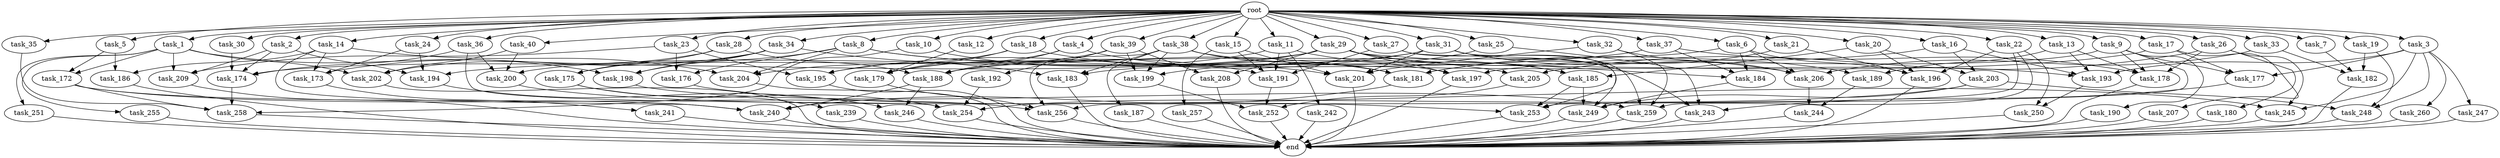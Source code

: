 digraph G {
  task_12 [size="2.048000"];
  task_199 [size="1752346656.768000"];
  task_36 [size="2.048000"];
  task_253 [size="1408749273.088000"];
  task_19 [size="2.048000"];
  task_249 [size="1717986918.400000"];
  task_196 [size="3126736191.488000"];
  root [size="0.000000"];
  task_10 [size="2.048000"];
  task_18 [size="2.048000"];
  task_1 [size="2.048000"];
  task_189 [size="2147483648.000000"];
  task_183 [size="2834678415.360000"];
  task_4 [size="2.048000"];
  task_259 [size="1803886264.320000"];
  task_260 [size="429496729.600000"];
  task_33 [size="2.048000"];
  task_257 [size="274877906.944000"];
  task_242 [size="1391569403.904000"];
  task_205 [size="1254130450.432000"];
  task_15 [size="2.048000"];
  task_5 [size="2.048000"];
  end [size="0.000000"];
  task_206 [size="4724464025.600000"];
  task_22 [size="2.048000"];
  task_246 [size="704374636.544000"];
  task_14 [size="2.048000"];
  task_256 [size="3143916060.672000"];
  task_21 [size="2.048000"];
  task_38 [size="2.048000"];
  task_252 [size="498216206.336000"];
  task_241 [size="841813590.016000"];
  task_16 [size="2.048000"];
  task_7 [size="2.048000"];
  task_24 [size="2.048000"];
  task_27 [size="2.048000"];
  task_203 [size="1047972020.224000"];
  task_26 [size="2.048000"];
  task_177 [size="3865470566.400000"];
  task_239 [size="1391569403.904000"];
  task_209 [size="3624952397.824000"];
  task_254 [size="1958505086.976000"];
  task_176 [size="2233382993.920000"];
  task_30 [size="2.048000"];
  task_245 [size="1425929142.272000"];
  task_172 [size="1666447310.848000"];
  task_200 [size="1597727834.112000"];
  task_197 [size="4209067950.080000"];
  task_39 [size="2.048000"];
  task_179 [size="2628519985.152000"];
  task_255 [size="1391569403.904000"];
  task_173 [size="979252543.488000"];
  task_192 [size="68719476.736000"];
  task_204 [size="2765958938.624000"];
  task_201 [size="3195455668.224000"];
  task_17 [size="2.048000"];
  task_31 [size="2.048000"];
  task_258 [size="3487513444.352000"];
  task_193 [size="3418793967.616000"];
  task_194 [size="2439541424.128000"];
  task_2 [size="2.048000"];
  task_207 [size="1717986918.400000"];
  task_35 [size="2.048000"];
  task_3 [size="2.048000"];
  task_187 [size="841813590.016000"];
  task_247 [size="429496729.600000"];
  task_40 [size="2.048000"];
  task_181 [size="4054449127.424000"];
  task_184 [size="2851858284.544000"];
  task_8 [size="2.048000"];
  task_191 [size="3332894621.696000"];
  task_25 [size="2.048000"];
  task_198 [size="3058016714.752000"];
  task_244 [size="309237645.312000"];
  task_28 [size="2.048000"];
  task_175 [size="549755813.888000"];
  task_182 [size="3178275799.040000"];
  task_23 [size="2.048000"];
  task_190 [size="1717986918.400000"];
  task_6 [size="2.048000"];
  task_32 [size="2.048000"];
  task_188 [size="3607772528.640000"];
  task_250 [size="704374636.544000"];
  task_20 [size="2.048000"];
  task_243 [size="1340029796.352000"];
  task_9 [size="2.048000"];
  task_37 [size="2.048000"];
  task_180 [size="154618822.656000"];
  task_248 [size="2216203124.736000"];
  task_195 [size="2370821947.392000"];
  task_185 [size="3401614098.432000"];
  task_186 [size="549755813.888000"];
  task_34 [size="2.048000"];
  task_240 [size="1821066133.504000"];
  task_202 [size="2765958938.624000"];
  task_29 [size="2.048000"];
  task_174 [size="4243427688.448000"];
  task_178 [size="4209067950.080000"];
  task_13 [size="2.048000"];
  task_251 [size="1391569403.904000"];
  task_208 [size="1460288880.640000"];
  task_11 [size="2.048000"];

  task_12 -> task_179 [size="33554432.000000"];
  task_199 -> task_252 [size="75497472.000000"];
  task_36 -> task_174 [size="33554432.000000"];
  task_36 -> task_200 [size="33554432.000000"];
  task_36 -> task_254 [size="33554432.000000"];
  task_253 -> end [size="1.000000"];
  task_19 -> task_182 [size="838860800.000000"];
  task_19 -> task_248 [size="838860800.000000"];
  task_249 -> end [size="1.000000"];
  task_196 -> end [size="1.000000"];
  root -> task_12 [size="1.000000"];
  root -> task_35 [size="1.000000"];
  root -> task_14 [size="1.000000"];
  root -> task_36 [size="1.000000"];
  root -> task_37 [size="1.000000"];
  root -> task_6 [size="1.000000"];
  root -> task_32 [size="1.000000"];
  root -> task_38 [size="1.000000"];
  root -> task_19 [size="1.000000"];
  root -> task_13 [size="1.000000"];
  root -> task_20 [size="1.000000"];
  root -> task_16 [size="1.000000"];
  root -> task_9 [size="1.000000"];
  root -> task_31 [size="1.000000"];
  root -> task_10 [size="1.000000"];
  root -> task_1 [size="1.000000"];
  root -> task_18 [size="1.000000"];
  root -> task_5 [size="1.000000"];
  root -> task_2 [size="1.000000"];
  root -> task_4 [size="1.000000"];
  root -> task_27 [size="1.000000"];
  root -> task_11 [size="1.000000"];
  root -> task_23 [size="1.000000"];
  root -> task_3 [size="1.000000"];
  root -> task_26 [size="1.000000"];
  root -> task_7 [size="1.000000"];
  root -> task_40 [size="1.000000"];
  root -> task_34 [size="1.000000"];
  root -> task_17 [size="1.000000"];
  root -> task_33 [size="1.000000"];
  root -> task_15 [size="1.000000"];
  root -> task_22 [size="1.000000"];
  root -> task_29 [size="1.000000"];
  root -> task_8 [size="1.000000"];
  root -> task_30 [size="1.000000"];
  root -> task_39 [size="1.000000"];
  root -> task_25 [size="1.000000"];
  root -> task_24 [size="1.000000"];
  root -> task_21 [size="1.000000"];
  root -> task_28 [size="1.000000"];
  task_10 -> task_201 [size="679477248.000000"];
  task_10 -> task_258 [size="679477248.000000"];
  task_18 -> task_197 [size="536870912.000000"];
  task_18 -> task_204 [size="536870912.000000"];
  task_18 -> task_179 [size="536870912.000000"];
  task_1 -> task_202 [size="679477248.000000"];
  task_1 -> task_251 [size="679477248.000000"];
  task_1 -> task_255 [size="679477248.000000"];
  task_1 -> task_172 [size="679477248.000000"];
  task_1 -> task_198 [size="679477248.000000"];
  task_1 -> task_209 [size="679477248.000000"];
  task_189 -> task_244 [size="75497472.000000"];
  task_183 -> end [size="1.000000"];
  task_4 -> task_205 [size="536870912.000000"];
  task_4 -> task_195 [size="536870912.000000"];
  task_4 -> task_188 [size="536870912.000000"];
  task_259 -> end [size="1.000000"];
  task_260 -> end [size="1.000000"];
  task_33 -> task_182 [size="679477248.000000"];
  task_33 -> task_206 [size="679477248.000000"];
  task_257 -> end [size="1.000000"];
  task_242 -> end [size="1.000000"];
  task_205 -> task_252 [size="33554432.000000"];
  task_15 -> task_201 [size="134217728.000000"];
  task_15 -> task_257 [size="134217728.000000"];
  task_15 -> task_191 [size="134217728.000000"];
  task_5 -> task_172 [size="134217728.000000"];
  task_5 -> task_186 [size="134217728.000000"];
  task_206 -> task_244 [size="75497472.000000"];
  task_22 -> task_250 [size="134217728.000000"];
  task_22 -> task_196 [size="134217728.000000"];
  task_22 -> task_253 [size="134217728.000000"];
  task_22 -> task_259 [size="134217728.000000"];
  task_246 -> end [size="1.000000"];
  task_14 -> task_240 [size="134217728.000000"];
  task_14 -> task_173 [size="134217728.000000"];
  task_14 -> task_186 [size="134217728.000000"];
  task_14 -> task_204 [size="134217728.000000"];
  task_256 -> end [size="1.000000"];
  task_21 -> task_196 [size="679477248.000000"];
  task_21 -> task_181 [size="679477248.000000"];
  task_38 -> task_183 [size="411041792.000000"];
  task_38 -> task_187 [size="411041792.000000"];
  task_38 -> task_199 [size="411041792.000000"];
  task_38 -> task_256 [size="411041792.000000"];
  task_38 -> task_181 [size="411041792.000000"];
  task_38 -> task_193 [size="411041792.000000"];
  task_252 -> end [size="1.000000"];
  task_241 -> end [size="1.000000"];
  task_16 -> task_203 [size="209715200.000000"];
  task_16 -> task_181 [size="209715200.000000"];
  task_16 -> task_193 [size="209715200.000000"];
  task_7 -> task_182 [size="33554432.000000"];
  task_24 -> task_173 [size="209715200.000000"];
  task_24 -> task_194 [size="209715200.000000"];
  task_27 -> task_249 [size="134217728.000000"];
  task_27 -> task_191 [size="134217728.000000"];
  task_27 -> task_259 [size="134217728.000000"];
  task_203 -> task_249 [size="33554432.000000"];
  task_203 -> task_248 [size="33554432.000000"];
  task_203 -> task_254 [size="33554432.000000"];
  task_26 -> task_180 [size="75497472.000000"];
  task_26 -> task_205 [size="75497472.000000"];
  task_26 -> task_245 [size="75497472.000000"];
  task_26 -> task_178 [size="75497472.000000"];
  task_177 -> task_243 [size="33554432.000000"];
  task_239 -> end [size="1.000000"];
  task_209 -> end [size="1.000000"];
  task_254 -> end [size="1.000000"];
  task_176 -> task_245 [size="411041792.000000"];
  task_30 -> task_174 [size="679477248.000000"];
  task_245 -> end [size="1.000000"];
  task_172 -> task_256 [size="209715200.000000"];
  task_172 -> task_240 [size="209715200.000000"];
  task_172 -> task_258 [size="209715200.000000"];
  task_200 -> task_253 [size="209715200.000000"];
  task_197 -> end [size="1.000000"];
  task_39 -> task_192 [size="33554432.000000"];
  task_39 -> task_208 [size="33554432.000000"];
  task_39 -> task_199 [size="33554432.000000"];
  task_39 -> task_179 [size="33554432.000000"];
  task_179 -> task_256 [size="75497472.000000"];
  task_255 -> end [size="1.000000"];
  task_173 -> task_241 [size="411041792.000000"];
  task_192 -> task_254 [size="209715200.000000"];
  task_204 -> end [size="1.000000"];
  task_201 -> end [size="1.000000"];
  task_17 -> task_183 [size="838860800.000000"];
  task_17 -> task_177 [size="838860800.000000"];
  task_17 -> task_207 [size="838860800.000000"];
  task_31 -> task_201 [size="209715200.000000"];
  task_31 -> task_243 [size="209715200.000000"];
  task_31 -> task_200 [size="209715200.000000"];
  task_31 -> task_195 [size="209715200.000000"];
  task_31 -> task_253 [size="209715200.000000"];
  task_31 -> task_189 [size="209715200.000000"];
  task_258 -> end [size="1.000000"];
  task_193 -> task_250 [size="209715200.000000"];
  task_194 -> task_246 [size="209715200.000000"];
  task_2 -> task_194 [size="679477248.000000"];
  task_2 -> task_209 [size="679477248.000000"];
  task_2 -> task_174 [size="679477248.000000"];
  task_207 -> end [size="1.000000"];
  task_35 -> task_258 [size="679477248.000000"];
  task_3 -> task_177 [size="209715200.000000"];
  task_3 -> task_245 [size="209715200.000000"];
  task_3 -> task_247 [size="209715200.000000"];
  task_3 -> task_248 [size="209715200.000000"];
  task_3 -> task_260 [size="209715200.000000"];
  task_3 -> task_193 [size="209715200.000000"];
  task_187 -> end [size="1.000000"];
  task_247 -> end [size="1.000000"];
  task_40 -> task_202 [size="536870912.000000"];
  task_40 -> task_200 [size="536870912.000000"];
  task_181 -> task_240 [size="411041792.000000"];
  task_184 -> task_249 [size="536870912.000000"];
  task_8 -> task_191 [size="679477248.000000"];
  task_8 -> task_198 [size="679477248.000000"];
  task_8 -> task_204 [size="679477248.000000"];
  task_8 -> task_181 [size="679477248.000000"];
  task_8 -> task_176 [size="679477248.000000"];
  task_191 -> task_252 [size="134217728.000000"];
  task_25 -> task_243 [size="411041792.000000"];
  task_25 -> task_199 [size="411041792.000000"];
  task_198 -> task_259 [size="75497472.000000"];
  task_244 -> end [size="1.000000"];
  task_28 -> task_175 [size="134217728.000000"];
  task_28 -> task_202 [size="134217728.000000"];
  task_28 -> task_188 [size="134217728.000000"];
  task_175 -> task_239 [size="679477248.000000"];
  task_175 -> task_254 [size="679477248.000000"];
  task_182 -> end [size="1.000000"];
  task_23 -> task_195 [size="411041792.000000"];
  task_23 -> task_176 [size="411041792.000000"];
  task_23 -> task_209 [size="411041792.000000"];
  task_190 -> end [size="1.000000"];
  task_6 -> task_206 [size="411041792.000000"];
  task_6 -> task_184 [size="411041792.000000"];
  task_6 -> task_196 [size="411041792.000000"];
  task_6 -> task_188 [size="411041792.000000"];
  task_32 -> task_201 [size="536870912.000000"];
  task_32 -> task_206 [size="536870912.000000"];
  task_32 -> task_259 [size="536870912.000000"];
  task_188 -> task_240 [size="134217728.000000"];
  task_188 -> task_246 [size="134217728.000000"];
  task_250 -> end [size="1.000000"];
  task_20 -> task_196 [size="301989888.000000"];
  task_20 -> task_203 [size="301989888.000000"];
  task_20 -> task_185 [size="301989888.000000"];
  task_243 -> end [size="1.000000"];
  task_9 -> task_256 [size="838860800.000000"];
  task_9 -> task_197 [size="838860800.000000"];
  task_9 -> task_190 [size="838860800.000000"];
  task_9 -> task_178 [size="838860800.000000"];
  task_9 -> task_177 [size="838860800.000000"];
  task_37 -> task_184 [size="301989888.000000"];
  task_37 -> task_194 [size="301989888.000000"];
  task_37 -> task_178 [size="301989888.000000"];
  task_180 -> end [size="1.000000"];
  task_248 -> end [size="1.000000"];
  task_195 -> end [size="1.000000"];
  task_185 -> task_249 [size="134217728.000000"];
  task_185 -> task_253 [size="134217728.000000"];
  task_186 -> end [size="1.000000"];
  task_34 -> task_183 [size="134217728.000000"];
  task_34 -> task_175 [size="134217728.000000"];
  task_34 -> task_198 [size="134217728.000000"];
  task_34 -> task_173 [size="134217728.000000"];
  task_240 -> end [size="1.000000"];
  task_202 -> end [size="1.000000"];
  task_29 -> task_197 [size="679477248.000000"];
  task_29 -> task_184 [size="679477248.000000"];
  task_29 -> task_185 [size="679477248.000000"];
  task_29 -> task_206 [size="679477248.000000"];
  task_29 -> task_208 [size="679477248.000000"];
  task_29 -> task_174 [size="679477248.000000"];
  task_29 -> task_188 [size="679477248.000000"];
  task_174 -> task_258 [size="134217728.000000"];
  task_178 -> end [size="1.000000"];
  task_13 -> task_178 [size="838860800.000000"];
  task_13 -> task_189 [size="838860800.000000"];
  task_13 -> task_193 [size="838860800.000000"];
  task_251 -> end [size="1.000000"];
  task_208 -> end [size="1.000000"];
  task_11 -> task_179 [size="679477248.000000"];
  task_11 -> task_242 [size="679477248.000000"];
  task_11 -> task_185 [size="679477248.000000"];
  task_11 -> task_191 [size="679477248.000000"];
}
